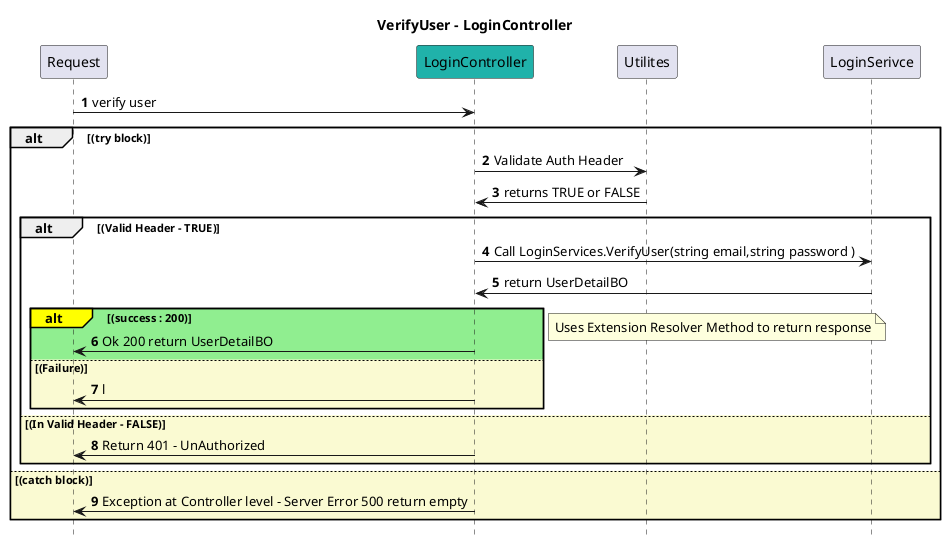 @startuml Controller

title VerifyUser - LoginController
autonumber
hide footbox

participant Request
participant LoginController #LightSeaGreen
participant Utilites 
participant LoginSerivce  

Request -> LoginController : verify user

alt (try block)
   LoginController -> Utilites : Validate Auth Header
    Utilites -> LoginController : returns TRUE or FALSE

    alt (Valid Header - TRUE)
        LoginController -> LoginSerivce : Call LoginServices.VerifyUser(string email,string password )
        LoginSerivce -> LoginController : return UserDetailBO 
       
        alt#Yellow #LightGreen (success : 200) 
            LoginController -> Request : Ok 200 return UserDetailBO
        else #LightGoldenRodYellow (Failure)
            LoginController -> Request : l 
        end

        note left: Uses Extension Resolver Method to return response
    else #LightGoldenRodYellow (In Valid Header - FALSE)
        LoginController -> Request : Return 401 - UnAuthorized 
    end

else #LightGoldenRodYellow (catch block)
    LoginController -> Request : Exception at Controller level - Server Error 500 return empty
end

@enduml

